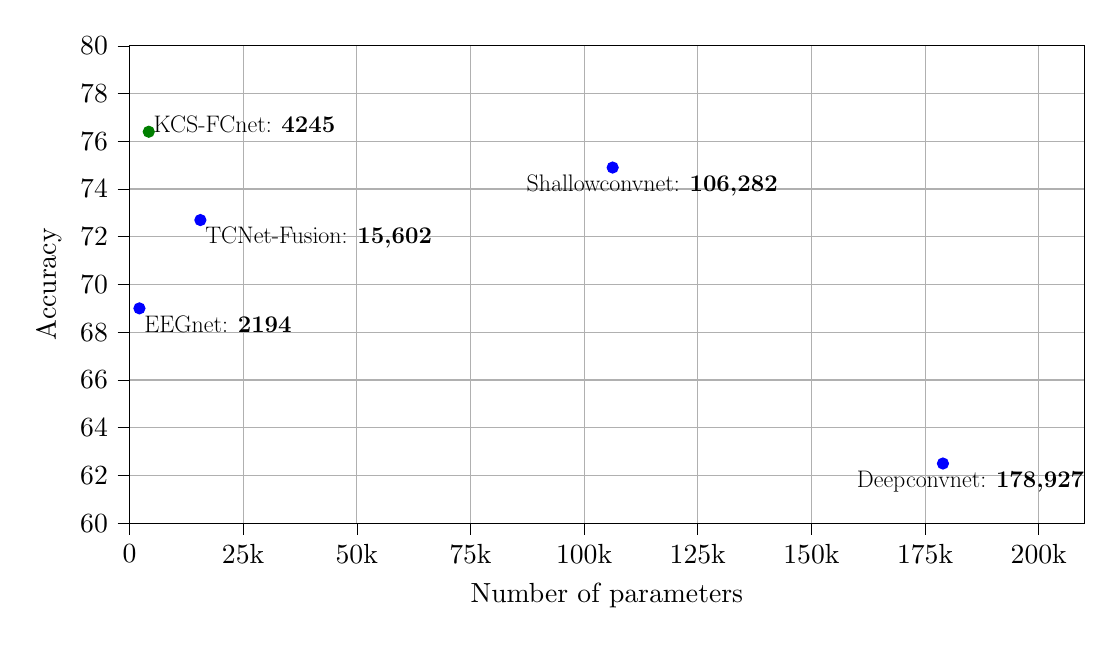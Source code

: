 % This file was created with tikzplotlib v0.10.1.
\begin{tikzpicture}

\definecolor{darkgray176}{RGB}{176,176,176}
\definecolor{green01270}{RGB}{0,127,0}

\begin{axis}[
tick align=outside,
tick pos=left,
x grid style={darkgray176},
xlabel={Number of parameters},
ylabel={Accuracy},
xmin=0, xmax=210000,
xtick style={color=black},
xtick={0,25000,50000,75000,100000,125000,150000,175000,200000},
xticklabels={0,25k,50k,75k,100k,125k,150k,175k,200k},
y grid style={darkgray176},
ymin=60, ymax=80,
ytick = {60,62,64,66,68,70,72,74,76,78,80},
ytick style={color=black},
grid=both,
%ymajorgrids=true,
% only scale the axis, not the axis including the ticks and labels
scale only axis=true,
scaled x ticks = false,
% set `width' and `height' to the desired values
width=\textwidth,
height=0.5\textwidth,
]
%\draw[step=5mm,black!15!white, very thin] (0,60) grid (200000,80);
\addplot [draw=blue, draw=none, fill=blue, mark=*]
table{%
x  y
2194 69
};
\addplot [draw=green01270, draw=none, fill=green01270, mark=*]
table{%
x  y
4245 76.4
};
\addplot [draw=blue, draw=none, fill=blue, mark=*]
table{%
x  y
178927 62.5
};
\addplot [draw=blue, draw=none, fill=blue, mark=*]
table{%
x  y
106282 74.9
};
\addplot [draw=blue, draw=none, fill=blue, mark=*]
table{%
x  y
15602 72.7
};
\draw (axis cs:2194,68) node[
  scale=0.5,
  anchor=base west,
  text=black,
  rotate=0.0
]{\LARGE{EEGnet:  \textbf{2194}}};
\draw (axis cs:4245,76.37) node[
  scale=0.5,
  anchor=base west,
  text=black,
  rotate=0.0
]{\LARGE{KCS-FCnet:  \textbf{4245}}};
\draw (axis cs:158927,61.5) node[
  scale=0.5,
  anchor=base west,
  text=black,
  rotate=0.0
]{\LARGE{Deepconvnet:  \textbf{178,927}}};
\draw (axis cs:86282,73.9) node[
  scale=0.5,
  anchor=base west,
  text=black,
  rotate=0.0
]{\LARGE{Shallowconvnet:  \textbf{106,282}}};
\draw (axis cs:15602,71.7) node[
  scale=0.5,
  anchor=base west,
  text=black,
  rotate=0.0
]{\LARGE{TCNet-Fusion:  \textbf{15,602}}};
\end{axis}

\end{tikzpicture}
